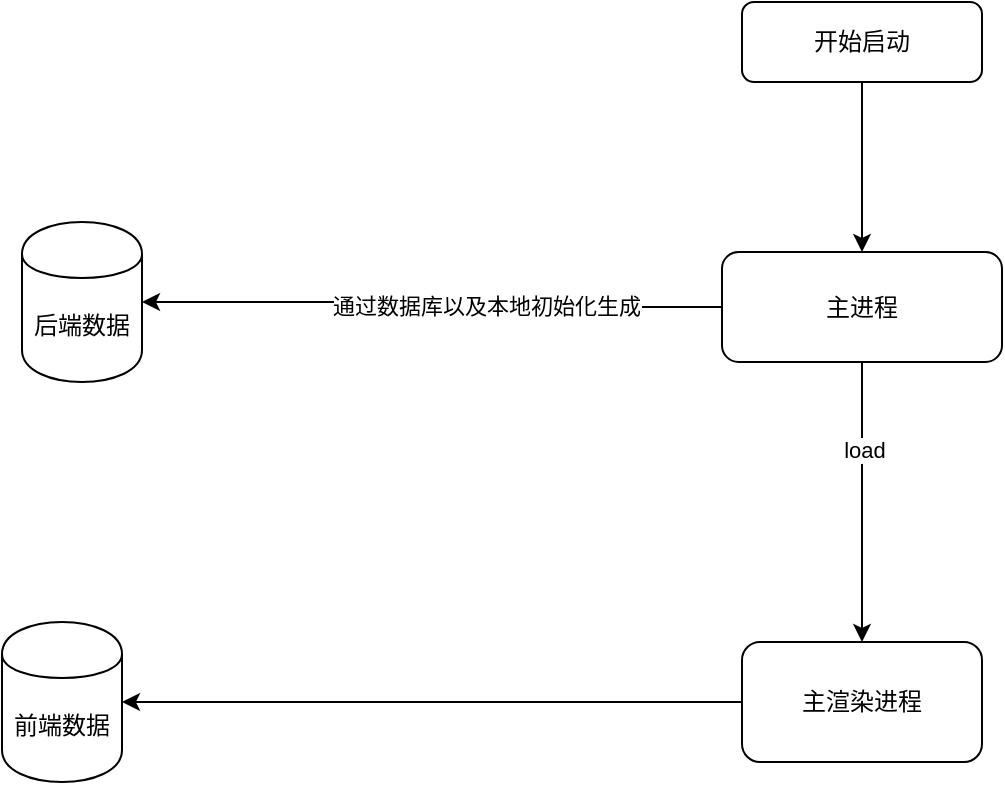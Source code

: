 <mxfile version="14.7.6" type="github">
  <diagram id="C5RBs43oDa-KdzZeNtuy" name="Page-1">
    <mxGraphModel dx="1426" dy="769" grid="1" gridSize="10" guides="1" tooltips="1" connect="1" arrows="1" fold="1" page="1" pageScale="1" pageWidth="3300" pageHeight="4681" math="0" shadow="0">
      <root>
        <mxCell id="WIyWlLk6GJQsqaUBKTNV-0" />
        <mxCell id="WIyWlLk6GJQsqaUBKTNV-1" parent="WIyWlLk6GJQsqaUBKTNV-0" />
        <mxCell id="ZswmSur_MUluE2RUJ2E8-3" value="" style="edgeStyle=orthogonalEdgeStyle;rounded=0;orthogonalLoop=1;jettySize=auto;html=1;" edge="1" parent="WIyWlLk6GJQsqaUBKTNV-1" source="WIyWlLk6GJQsqaUBKTNV-3" target="ZswmSur_MUluE2RUJ2E8-2">
          <mxGeometry relative="1" as="geometry" />
        </mxCell>
        <mxCell id="WIyWlLk6GJQsqaUBKTNV-3" value="开始启动" style="rounded=1;whiteSpace=wrap;html=1;fontSize=12;glass=0;strokeWidth=1;shadow=0;" parent="WIyWlLk6GJQsqaUBKTNV-1" vertex="1">
          <mxGeometry x="590" y="110" width="120" height="40" as="geometry" />
        </mxCell>
        <mxCell id="ZswmSur_MUluE2RUJ2E8-9" value="" style="edgeStyle=orthogonalEdgeStyle;rounded=0;orthogonalLoop=1;jettySize=auto;html=1;" edge="1" parent="WIyWlLk6GJQsqaUBKTNV-1" source="ZswmSur_MUluE2RUJ2E8-2" target="ZswmSur_MUluE2RUJ2E8-8">
          <mxGeometry relative="1" as="geometry" />
        </mxCell>
        <mxCell id="ZswmSur_MUluE2RUJ2E8-10" value="通过数据库以及本地初始化生成" style="edgeLabel;html=1;align=center;verticalAlign=middle;resizable=0;points=[];" vertex="1" connectable="0" parent="ZswmSur_MUluE2RUJ2E8-9">
          <mxGeometry x="-0.191" y="-1" relative="1" as="geometry">
            <mxPoint as="offset" />
          </mxGeometry>
        </mxCell>
        <mxCell id="ZswmSur_MUluE2RUJ2E8-15" style="edgeStyle=orthogonalEdgeStyle;rounded=0;orthogonalLoop=1;jettySize=auto;html=1;entryX=0.5;entryY=0;entryDx=0;entryDy=0;" edge="1" parent="WIyWlLk6GJQsqaUBKTNV-1" source="ZswmSur_MUluE2RUJ2E8-2" target="ZswmSur_MUluE2RUJ2E8-11">
          <mxGeometry relative="1" as="geometry" />
        </mxCell>
        <mxCell id="ZswmSur_MUluE2RUJ2E8-16" value="load" style="edgeLabel;html=1;align=center;verticalAlign=middle;resizable=0;points=[];" vertex="1" connectable="0" parent="ZswmSur_MUluE2RUJ2E8-15">
          <mxGeometry x="-0.371" y="1" relative="1" as="geometry">
            <mxPoint as="offset" />
          </mxGeometry>
        </mxCell>
        <mxCell id="ZswmSur_MUluE2RUJ2E8-2" value="主进程" style="whiteSpace=wrap;html=1;rounded=1;shadow=0;strokeWidth=1;glass=0;" vertex="1" parent="WIyWlLk6GJQsqaUBKTNV-1">
          <mxGeometry x="580" y="235" width="140" height="55" as="geometry" />
        </mxCell>
        <mxCell id="ZswmSur_MUluE2RUJ2E8-8" value="后端数据" style="shape=cylinder;whiteSpace=wrap;html=1;boundedLbl=1;backgroundOutline=1;rounded=1;shadow=0;strokeWidth=1;glass=0;" vertex="1" parent="WIyWlLk6GJQsqaUBKTNV-1">
          <mxGeometry x="230" y="220" width="60" height="80" as="geometry" />
        </mxCell>
        <mxCell id="ZswmSur_MUluE2RUJ2E8-17" style="edgeStyle=orthogonalEdgeStyle;rounded=0;orthogonalLoop=1;jettySize=auto;html=1;exitX=0;exitY=0.5;exitDx=0;exitDy=0;entryX=1;entryY=0.5;entryDx=0;entryDy=0;" edge="1" parent="WIyWlLk6GJQsqaUBKTNV-1" source="ZswmSur_MUluE2RUJ2E8-11" target="ZswmSur_MUluE2RUJ2E8-13">
          <mxGeometry relative="1" as="geometry" />
        </mxCell>
        <mxCell id="ZswmSur_MUluE2RUJ2E8-11" value="主渲染进程" style="whiteSpace=wrap;html=1;rounded=1;shadow=0;strokeWidth=1;glass=0;" vertex="1" parent="WIyWlLk6GJQsqaUBKTNV-1">
          <mxGeometry x="590" y="430" width="120" height="60" as="geometry" />
        </mxCell>
        <mxCell id="ZswmSur_MUluE2RUJ2E8-13" value="前端数据" style="shape=cylinder;whiteSpace=wrap;html=1;boundedLbl=1;backgroundOutline=1;rounded=1;shadow=0;strokeWidth=1;glass=0;" vertex="1" parent="WIyWlLk6GJQsqaUBKTNV-1">
          <mxGeometry x="220" y="420" width="60" height="80" as="geometry" />
        </mxCell>
      </root>
    </mxGraphModel>
  </diagram>
</mxfile>

